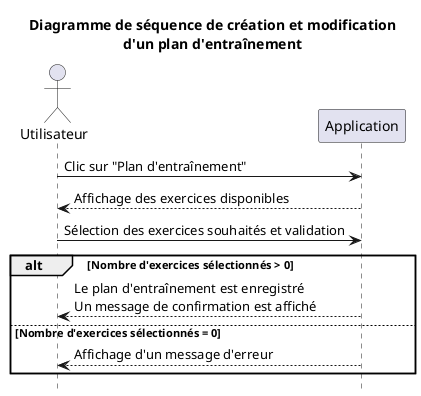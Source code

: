 @startuml
hide footbox
actor Utilisateur

title Diagramme de séquence de création et modification\nd'un plan d'entraînement

Utilisateur -> Application: Clic sur "Plan d'entraînement"
Utilisateur <-- Application: Affichage des exercices disponibles

Utilisateur -> Application: Sélection des exercices souhaités et validation

alt Nombre d'exercices sélectionnés > 0

    Utilisateur <-- Application: Le plan d'entraînement est enregistré\nUn message de confirmation est affiché

else Nombre d'exercices sélectionnés = 0

    Utilisateur <-- Application: Affichage d'un message d'erreur
end
@enduml